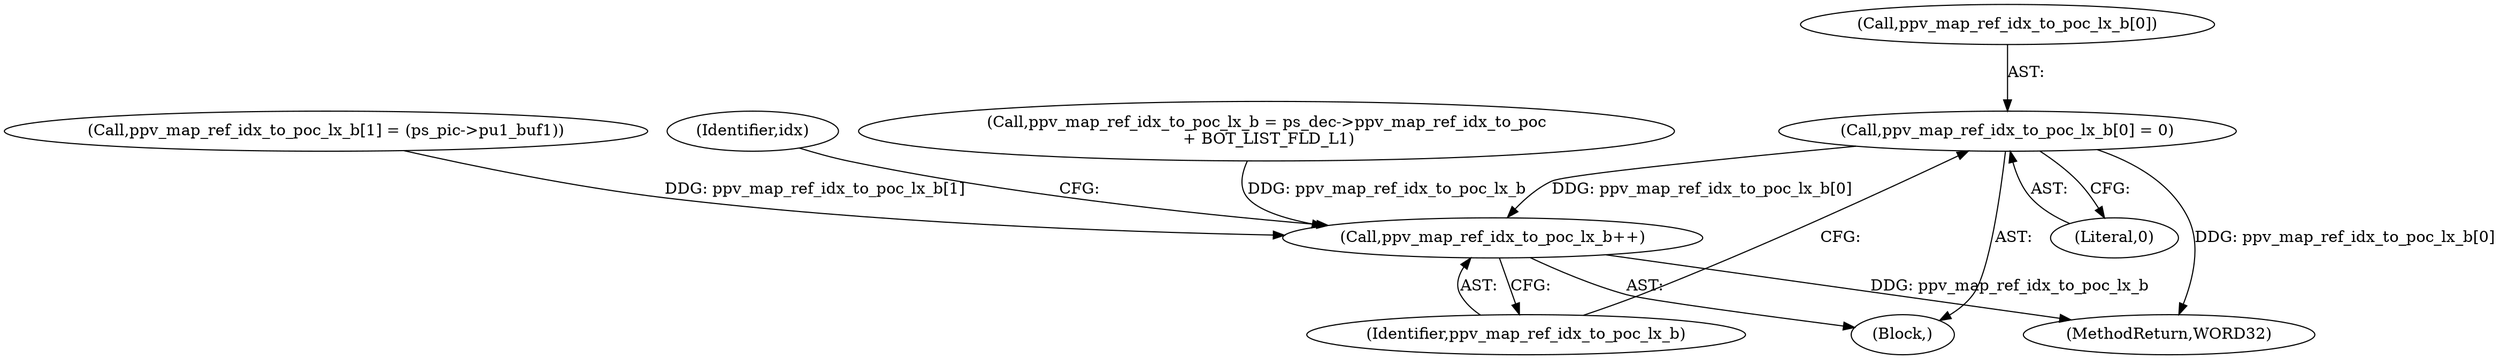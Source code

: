 digraph "0_Android_943323f1d9d3dd5c2634deb26cbe72343ca6b3db_0@array" {
"1000695" [label="(Call,ppv_map_ref_idx_to_poc_lx_b[0] = 0)"];
"1000700" [label="(Call,ppv_map_ref_idx_to_poc_lx_b++)"];
"1000701" [label="(Identifier,ppv_map_ref_idx_to_poc_lx_b)"];
"1000704" [label="(Identifier,idx)"];
"1000681" [label="(Call,ppv_map_ref_idx_to_poc_lx_b = ps_dec->ppv_map_ref_idx_to_poc\n + BOT_LIST_FLD_L1)"];
"1000696" [label="(Call,ppv_map_ref_idx_to_poc_lx_b[0])"];
"1000699" [label="(Literal,0)"];
"1000700" [label="(Call,ppv_map_ref_idx_to_poc_lx_b++)"];
"1000643" [label="(Call,ppv_map_ref_idx_to_poc_lx_b[1] = (ps_pic->pu1_buf1))"];
"1000695" [label="(Call,ppv_map_ref_idx_to_poc_lx_b[0] = 0)"];
"1001235" [label="(MethodReturn,WORD32)"];
"1000580" [label="(Block,)"];
"1000695" -> "1000580"  [label="AST: "];
"1000695" -> "1000699"  [label="CFG: "];
"1000696" -> "1000695"  [label="AST: "];
"1000699" -> "1000695"  [label="AST: "];
"1000701" -> "1000695"  [label="CFG: "];
"1000695" -> "1001235"  [label="DDG: ppv_map_ref_idx_to_poc_lx_b[0]"];
"1000695" -> "1000700"  [label="DDG: ppv_map_ref_idx_to_poc_lx_b[0]"];
"1000700" -> "1000580"  [label="AST: "];
"1000700" -> "1000701"  [label="CFG: "];
"1000701" -> "1000700"  [label="AST: "];
"1000704" -> "1000700"  [label="CFG: "];
"1000700" -> "1001235"  [label="DDG: ppv_map_ref_idx_to_poc_lx_b"];
"1000681" -> "1000700"  [label="DDG: ppv_map_ref_idx_to_poc_lx_b"];
"1000643" -> "1000700"  [label="DDG: ppv_map_ref_idx_to_poc_lx_b[1]"];
}
